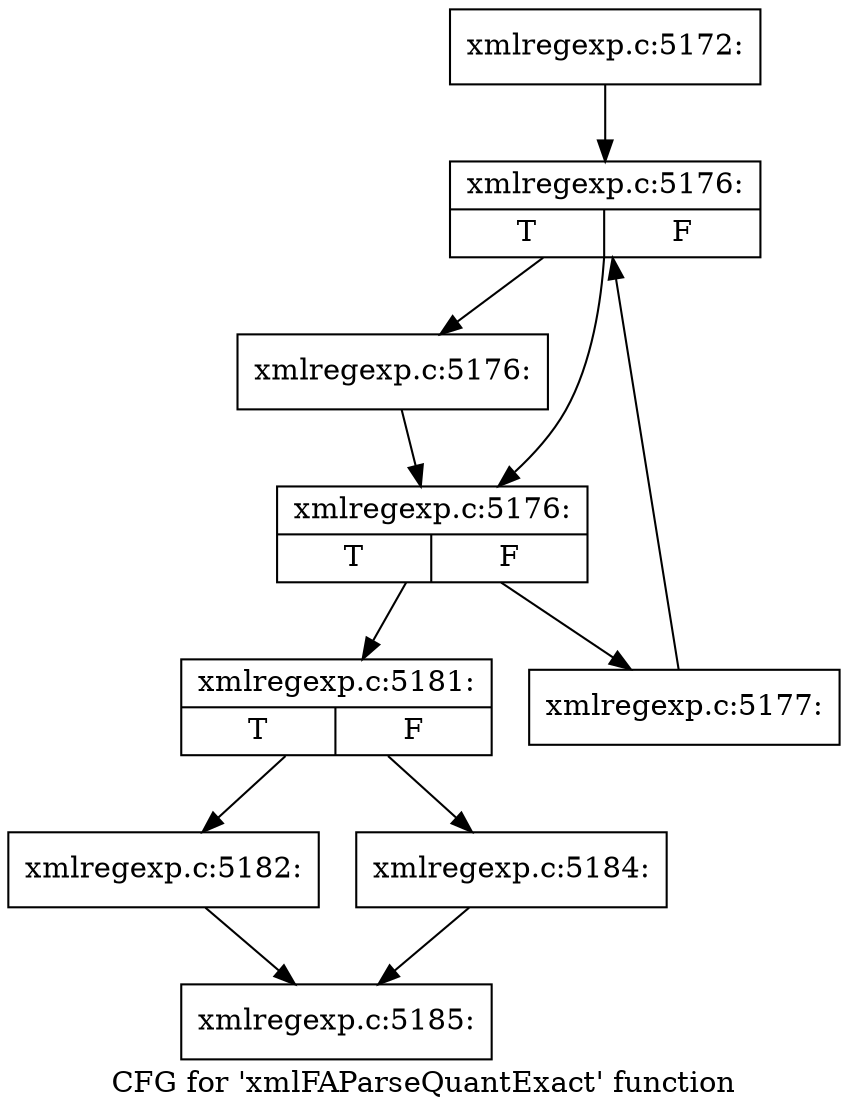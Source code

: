 digraph "CFG for 'xmlFAParseQuantExact' function" {
	label="CFG for 'xmlFAParseQuantExact' function";

	Node0x563d9d825390 [shape=record,label="{xmlregexp.c:5172:}"];
	Node0x563d9d825390 -> Node0x563d9d82f010;
	Node0x563d9d82f010 [shape=record,label="{xmlregexp.c:5176:|{<s0>T|<s1>F}}"];
	Node0x563d9d82f010 -> Node0x563d9d82f300;
	Node0x563d9d82f010 -> Node0x563d9d82f2b0;
	Node0x563d9d82f300 [shape=record,label="{xmlregexp.c:5176:}"];
	Node0x563d9d82f300 -> Node0x563d9d82f2b0;
	Node0x563d9d82f2b0 [shape=record,label="{xmlregexp.c:5176:|{<s0>T|<s1>F}}"];
	Node0x563d9d82f2b0 -> Node0x563d9d82f9a0;
	Node0x563d9d82f2b0 -> Node0x563d9d82f230;
	Node0x563d9d82f9a0 [shape=record,label="{xmlregexp.c:5177:}"];
	Node0x563d9d82f9a0 -> Node0x563d9d82f010;
	Node0x563d9d82f230 [shape=record,label="{xmlregexp.c:5181:|{<s0>T|<s1>F}}"];
	Node0x563d9d82f230 -> Node0x563d9d830530;
	Node0x563d9d82f230 -> Node0x563d9d830580;
	Node0x563d9d830530 [shape=record,label="{xmlregexp.c:5182:}"];
	Node0x563d9d830530 -> Node0x563d9d8253e0;
	Node0x563d9d830580 [shape=record,label="{xmlregexp.c:5184:}"];
	Node0x563d9d830580 -> Node0x563d9d8253e0;
	Node0x563d9d8253e0 [shape=record,label="{xmlregexp.c:5185:}"];
}
